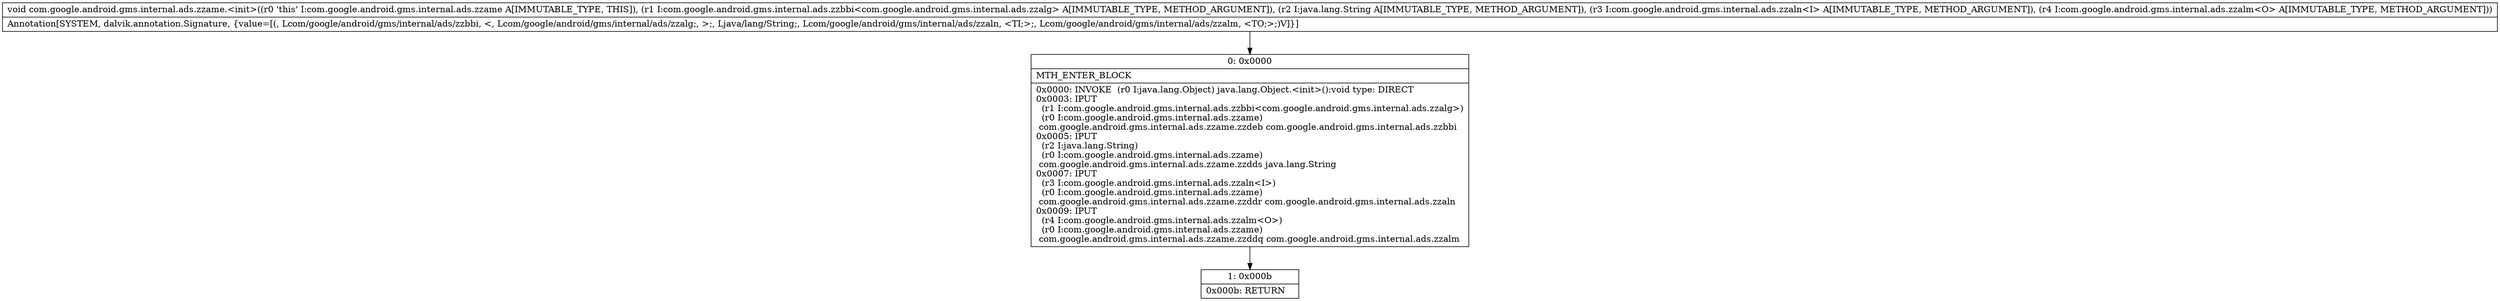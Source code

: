 digraph "CFG forcom.google.android.gms.internal.ads.zzame.\<init\>(Lcom\/google\/android\/gms\/internal\/ads\/zzbbi;Ljava\/lang\/String;Lcom\/google\/android\/gms\/internal\/ads\/zzaln;Lcom\/google\/android\/gms\/internal\/ads\/zzalm;)V" {
Node_0 [shape=record,label="{0\:\ 0x0000|MTH_ENTER_BLOCK\l|0x0000: INVOKE  (r0 I:java.lang.Object) java.lang.Object.\<init\>():void type: DIRECT \l0x0003: IPUT  \l  (r1 I:com.google.android.gms.internal.ads.zzbbi\<com.google.android.gms.internal.ads.zzalg\>)\l  (r0 I:com.google.android.gms.internal.ads.zzame)\l com.google.android.gms.internal.ads.zzame.zzdeb com.google.android.gms.internal.ads.zzbbi \l0x0005: IPUT  \l  (r2 I:java.lang.String)\l  (r0 I:com.google.android.gms.internal.ads.zzame)\l com.google.android.gms.internal.ads.zzame.zzdds java.lang.String \l0x0007: IPUT  \l  (r3 I:com.google.android.gms.internal.ads.zzaln\<I\>)\l  (r0 I:com.google.android.gms.internal.ads.zzame)\l com.google.android.gms.internal.ads.zzame.zzddr com.google.android.gms.internal.ads.zzaln \l0x0009: IPUT  \l  (r4 I:com.google.android.gms.internal.ads.zzalm\<O\>)\l  (r0 I:com.google.android.gms.internal.ads.zzame)\l com.google.android.gms.internal.ads.zzame.zzddq com.google.android.gms.internal.ads.zzalm \l}"];
Node_1 [shape=record,label="{1\:\ 0x000b|0x000b: RETURN   \l}"];
MethodNode[shape=record,label="{void com.google.android.gms.internal.ads.zzame.\<init\>((r0 'this' I:com.google.android.gms.internal.ads.zzame A[IMMUTABLE_TYPE, THIS]), (r1 I:com.google.android.gms.internal.ads.zzbbi\<com.google.android.gms.internal.ads.zzalg\> A[IMMUTABLE_TYPE, METHOD_ARGUMENT]), (r2 I:java.lang.String A[IMMUTABLE_TYPE, METHOD_ARGUMENT]), (r3 I:com.google.android.gms.internal.ads.zzaln\<I\> A[IMMUTABLE_TYPE, METHOD_ARGUMENT]), (r4 I:com.google.android.gms.internal.ads.zzalm\<O\> A[IMMUTABLE_TYPE, METHOD_ARGUMENT]))  | Annotation[SYSTEM, dalvik.annotation.Signature, \{value=[(, Lcom\/google\/android\/gms\/internal\/ads\/zzbbi, \<, Lcom\/google\/android\/gms\/internal\/ads\/zzalg;, \>;, Ljava\/lang\/String;, Lcom\/google\/android\/gms\/internal\/ads\/zzaln, \<TI;\>;, Lcom\/google\/android\/gms\/internal\/ads\/zzalm, \<TO;\>;)V]\}]\l}"];
MethodNode -> Node_0;
Node_0 -> Node_1;
}

